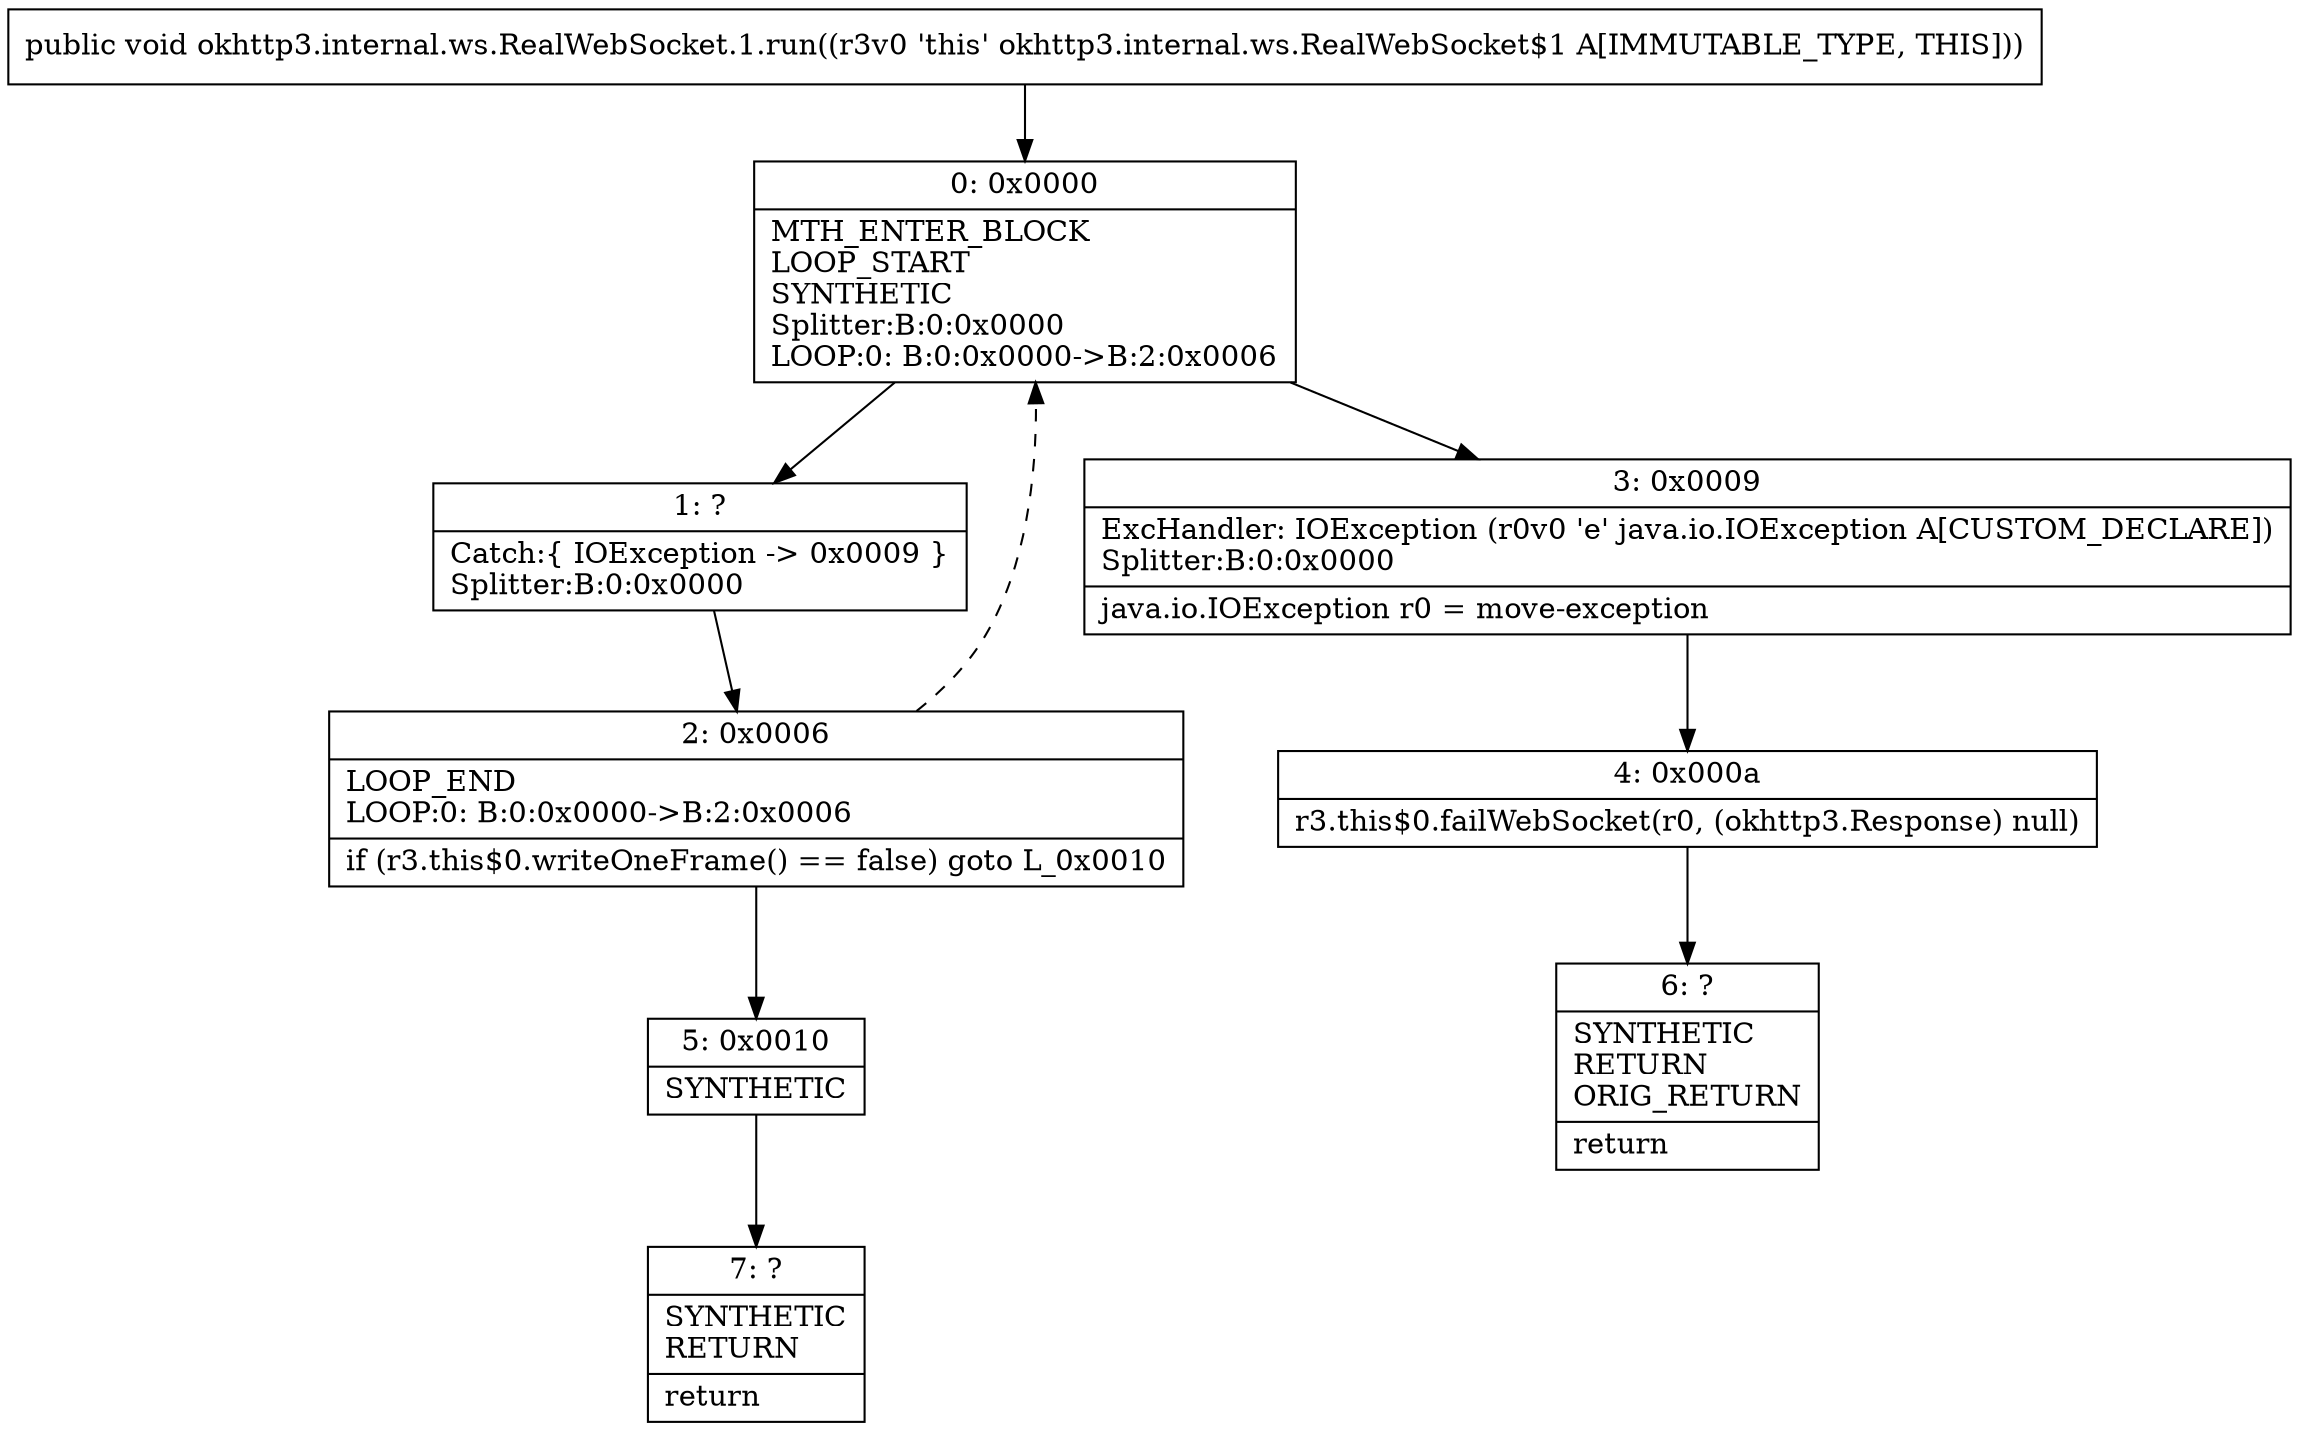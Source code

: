 digraph "CFG forokhttp3.internal.ws.RealWebSocket.1.run()V" {
Node_0 [shape=record,label="{0\:\ 0x0000|MTH_ENTER_BLOCK\lLOOP_START\lSYNTHETIC\lSplitter:B:0:0x0000\lLOOP:0: B:0:0x0000\-\>B:2:0x0006\l}"];
Node_1 [shape=record,label="{1\:\ ?|Catch:\{ IOException \-\> 0x0009 \}\lSplitter:B:0:0x0000\l}"];
Node_2 [shape=record,label="{2\:\ 0x0006|LOOP_END\lLOOP:0: B:0:0x0000\-\>B:2:0x0006\l|if (r3.this$0.writeOneFrame() == false) goto L_0x0010\l}"];
Node_3 [shape=record,label="{3\:\ 0x0009|ExcHandler: IOException (r0v0 'e' java.io.IOException A[CUSTOM_DECLARE])\lSplitter:B:0:0x0000\l|java.io.IOException r0 = move\-exception\l}"];
Node_4 [shape=record,label="{4\:\ 0x000a|r3.this$0.failWebSocket(r0, (okhttp3.Response) null)\l}"];
Node_5 [shape=record,label="{5\:\ 0x0010|SYNTHETIC\l}"];
Node_6 [shape=record,label="{6\:\ ?|SYNTHETIC\lRETURN\lORIG_RETURN\l|return\l}"];
Node_7 [shape=record,label="{7\:\ ?|SYNTHETIC\lRETURN\l|return\l}"];
MethodNode[shape=record,label="{public void okhttp3.internal.ws.RealWebSocket.1.run((r3v0 'this' okhttp3.internal.ws.RealWebSocket$1 A[IMMUTABLE_TYPE, THIS])) }"];
MethodNode -> Node_0;
Node_0 -> Node_1;
Node_0 -> Node_3;
Node_1 -> Node_2;
Node_2 -> Node_0[style=dashed];
Node_2 -> Node_5;
Node_3 -> Node_4;
Node_4 -> Node_6;
Node_5 -> Node_7;
}

